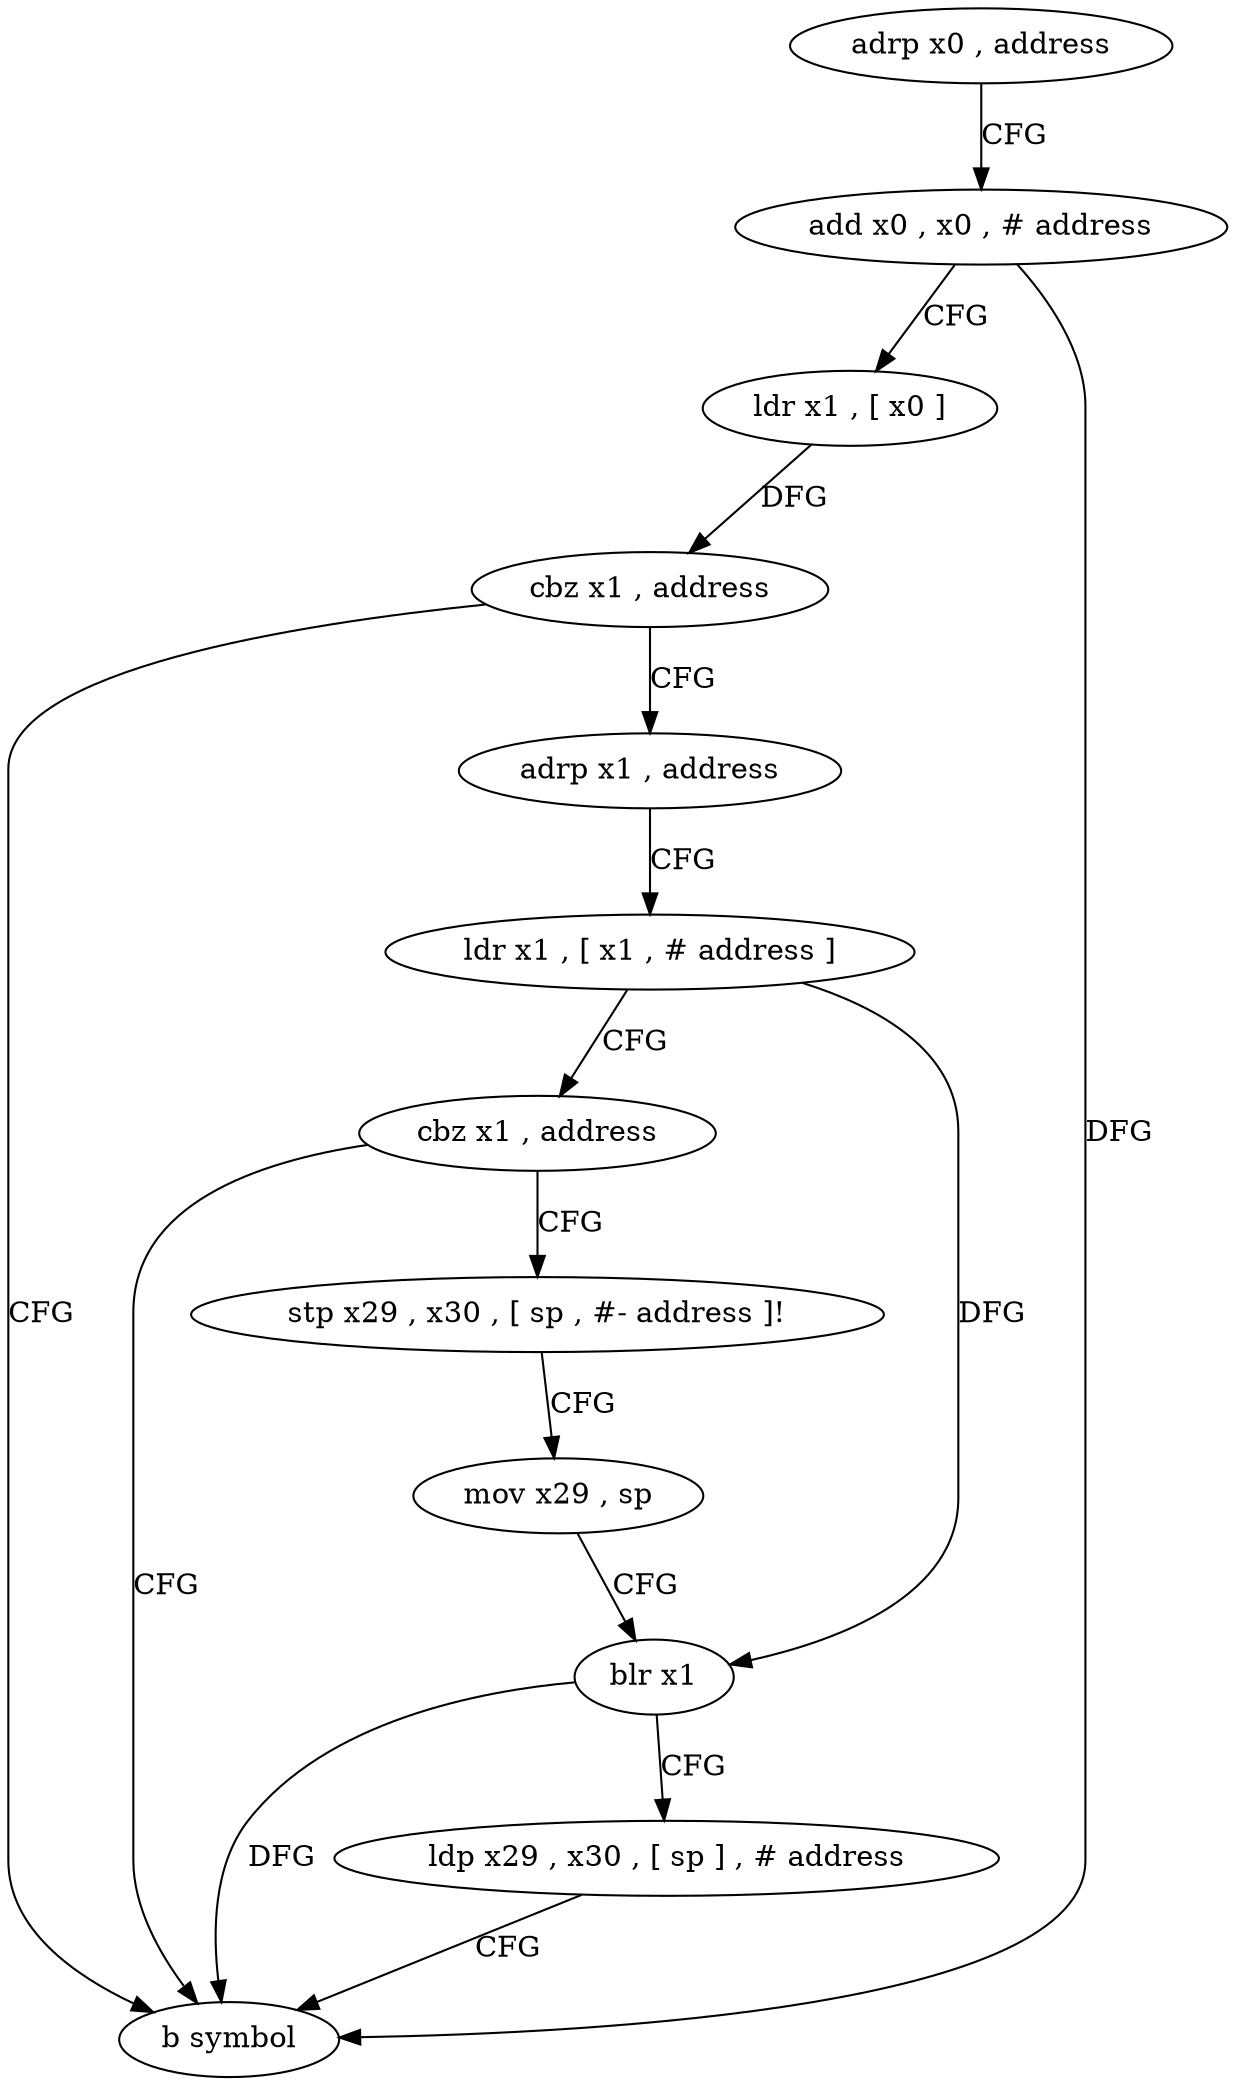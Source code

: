 digraph "func" {
"78704" [label = "adrp x0 , address" ]
"78708" [label = "add x0 , x0 , # address" ]
"78712" [label = "ldr x1 , [ x0 ]" ]
"78716" [label = "cbz x1 , address" ]
"78748" [label = "b symbol" ]
"78720" [label = "adrp x1 , address" ]
"78724" [label = "ldr x1 , [ x1 , # address ]" ]
"78728" [label = "cbz x1 , address" ]
"78732" [label = "stp x29 , x30 , [ sp , #- address ]!" ]
"78736" [label = "mov x29 , sp" ]
"78740" [label = "blr x1" ]
"78744" [label = "ldp x29 , x30 , [ sp ] , # address" ]
"78704" -> "78708" [ label = "CFG" ]
"78708" -> "78712" [ label = "CFG" ]
"78708" -> "78748" [ label = "DFG" ]
"78712" -> "78716" [ label = "DFG" ]
"78716" -> "78748" [ label = "CFG" ]
"78716" -> "78720" [ label = "CFG" ]
"78720" -> "78724" [ label = "CFG" ]
"78724" -> "78728" [ label = "CFG" ]
"78724" -> "78740" [ label = "DFG" ]
"78728" -> "78748" [ label = "CFG" ]
"78728" -> "78732" [ label = "CFG" ]
"78732" -> "78736" [ label = "CFG" ]
"78736" -> "78740" [ label = "CFG" ]
"78740" -> "78744" [ label = "CFG" ]
"78740" -> "78748" [ label = "DFG" ]
"78744" -> "78748" [ label = "CFG" ]
}
